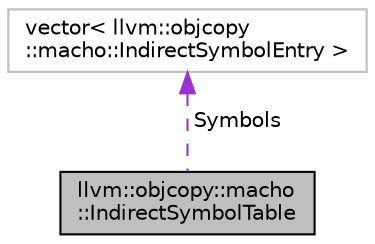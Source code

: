 digraph "llvm::objcopy::macho::IndirectSymbolTable"
{
 // LATEX_PDF_SIZE
  bgcolor="transparent";
  edge [fontname="Helvetica",fontsize="10",labelfontname="Helvetica",labelfontsize="10"];
  node [fontname="Helvetica",fontsize="10",shape=record];
  Node1 [label="llvm::objcopy::macho\l::IndirectSymbolTable",height=0.2,width=0.4,color="black", fillcolor="grey75", style="filled", fontcolor="black",tooltip=" "];
  Node2 -> Node1 [dir="back",color="darkorchid3",fontsize="10",style="dashed",label=" Symbols" ,fontname="Helvetica"];
  Node2 [label="vector\< llvm::objcopy\l::macho::IndirectSymbolEntry \>",height=0.2,width=0.4,color="grey75",tooltip=" "];
}
